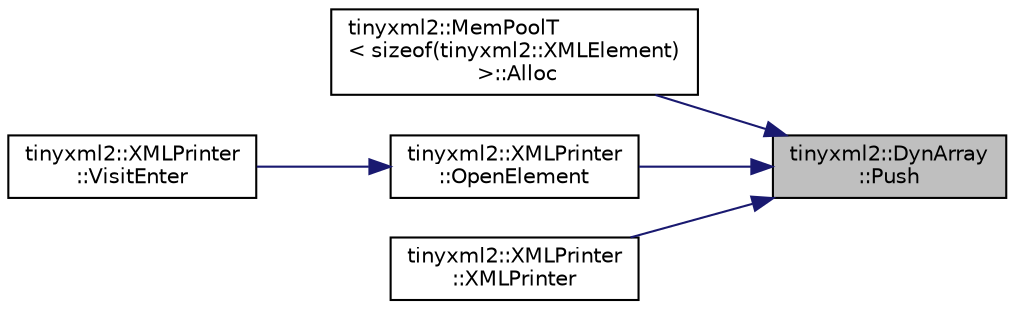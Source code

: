 digraph "tinyxml2::DynArray::Push"
{
 // LATEX_PDF_SIZE
  edge [fontname="Helvetica",fontsize="10",labelfontname="Helvetica",labelfontsize="10"];
  node [fontname="Helvetica",fontsize="10",shape=record];
  rankdir="RL";
  Node1 [label="tinyxml2::DynArray\l::Push",height=0.2,width=0.4,color="black", fillcolor="grey75", style="filled", fontcolor="black",tooltip=" "];
  Node1 -> Node2 [dir="back",color="midnightblue",fontsize="10",style="solid",fontname="Helvetica"];
  Node2 [label="tinyxml2::MemPoolT\l\< sizeof(tinyxml2::XMLElement)\l \>::Alloc",height=0.2,width=0.4,color="black", fillcolor="white", style="filled",URL="$classtinyxml2_1_1MemPoolT.html#a810fd2b0caf56b8b688e55f2768f96c7",tooltip=" "];
  Node1 -> Node3 [dir="back",color="midnightblue",fontsize="10",style="solid",fontname="Helvetica"];
  Node3 [label="tinyxml2::XMLPrinter\l::OpenElement",height=0.2,width=0.4,color="black", fillcolor="white", style="filled",URL="$classtinyxml2_1_1XMLPrinter.html#a20fb06c83bd13e5140d7dd13af06c010",tooltip=" "];
  Node3 -> Node4 [dir="back",color="midnightblue",fontsize="10",style="solid",fontname="Helvetica"];
  Node4 [label="tinyxml2::XMLPrinter\l::VisitEnter",height=0.2,width=0.4,color="black", fillcolor="white", style="filled",URL="$classtinyxml2_1_1XMLPrinter.html#a169b2509d8eabb70811b2bb8cfd1f5d1",tooltip="Visit an element."];
  Node1 -> Node5 [dir="back",color="midnightblue",fontsize="10",style="solid",fontname="Helvetica"];
  Node5 [label="tinyxml2::XMLPrinter\l::XMLPrinter",height=0.2,width=0.4,color="black", fillcolor="white", style="filled",URL="$classtinyxml2_1_1XMLPrinter.html#aa6d3841c069085f5b8a27bc7103c04f7",tooltip=" "];
}

